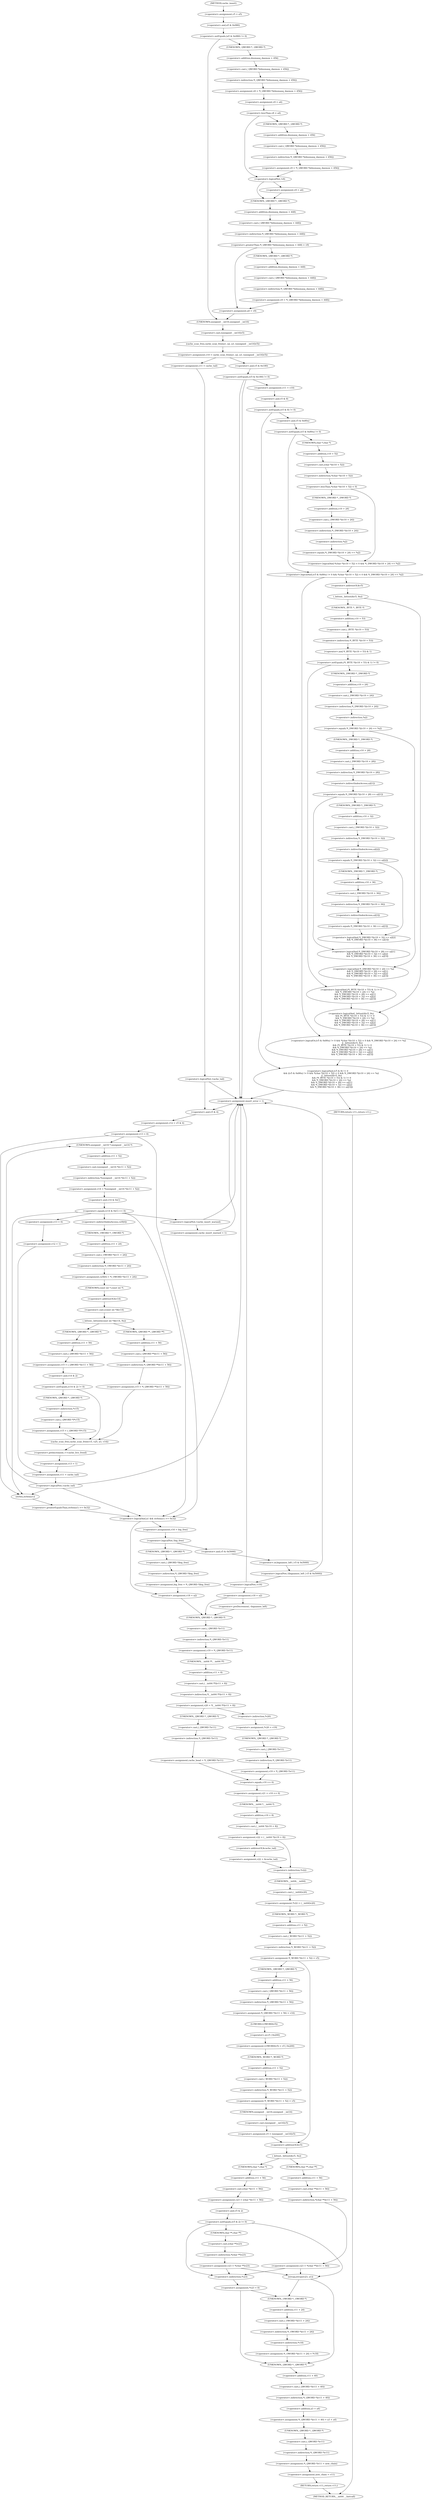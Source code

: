 digraph cache_insert {  
"1000142" [label = "(<operator>.assignment,v5 = a5)" ]
"1000146" [label = "(<operator>.notEquals,(a5 & 0x980) != 0)" ]
"1000147" [label = "(<operator>.and,a5 & 0x980)" ]
"1000152" [label = "(<operator>.assignment,v8 = *(_QWORD *)(dnsmasq_daemon + 456))" ]
"1000154" [label = "(<operator>.indirection,*(_QWORD *)(dnsmasq_daemon + 456))" ]
"1000155" [label = "(<operator>.cast,(_QWORD *)(dnsmasq_daemon + 456))" ]
"1000156" [label = "(UNKNOWN,_QWORD *,_QWORD *)" ]
"1000157" [label = "(<operator>.addition,dnsmasq_daemon + 456)" ]
"1000160" [label = "(<operator>.assignment,v9 = a4)" ]
"1000164" [label = "(<operator>.lessThan,v8 < a4)" ]
"1000167" [label = "(<operator>.assignment,v9 = *(_QWORD *)(dnsmasq_daemon + 456))" ]
"1000169" [label = "(<operator>.indirection,*(_QWORD *)(dnsmasq_daemon + 456))" ]
"1000170" [label = "(<operator>.cast,(_QWORD *)(dnsmasq_daemon + 456))" ]
"1000171" [label = "(UNKNOWN,_QWORD *,_QWORD *)" ]
"1000172" [label = "(<operator>.addition,dnsmasq_daemon + 456)" ]
"1000176" [label = "(<operator>.logicalNot,!v8)" ]
"1000178" [label = "(<operator>.assignment,v9 = a4)" ]
"1000182" [label = "(<operator>.greaterThan,*(_QWORD *)(dnsmasq_daemon + 448) > v9)" ]
"1000183" [label = "(<operator>.indirection,*(_QWORD *)(dnsmasq_daemon + 448))" ]
"1000184" [label = "(<operator>.cast,(_QWORD *)(dnsmasq_daemon + 448))" ]
"1000185" [label = "(UNKNOWN,_QWORD *,_QWORD *)" ]
"1000186" [label = "(<operator>.addition,dnsmasq_daemon + 448)" ]
"1000190" [label = "(<operator>.assignment,v9 = *(_QWORD *)(dnsmasq_daemon + 448))" ]
"1000192" [label = "(<operator>.indirection,*(_QWORD *)(dnsmasq_daemon + 448))" ]
"1000193" [label = "(<operator>.cast,(_QWORD *)(dnsmasq_daemon + 448))" ]
"1000194" [label = "(UNKNOWN,_QWORD *,_QWORD *)" ]
"1000195" [label = "(<operator>.addition,dnsmasq_daemon + 448)" ]
"1000198" [label = "(<operator>.assignment,a4 = v9)" ]
"1000204" [label = "(<operator>.assignment,v10 = cache_scan_free(a1, a2, a3, (unsigned __int16)v5))" ]
"1000206" [label = "(cache_scan_free,cache_scan_free(a1, a2, a3, (unsigned __int16)v5))" ]
"1000210" [label = "(<operator>.cast,(unsigned __int16)v5)" ]
"1000211" [label = "(UNKNOWN,unsigned __int16,unsigned __int16)" ]
"1000217" [label = "(<operator>.notEquals,(v5 & 0x180) != 0)" ]
"1000218" [label = "(<operator>.and,v5 & 0x180)" ]
"1000226" [label = "(<operator>.assignment,v11 = v10)" ]
"1000230" [label = "(<operator>.logicalAnd,(v5 & 8) != 0\n          && ((v5 & 0x80u) != 0 && *(char *)(v10 + 52) < 0 && *(_DWORD *)(v10 + 24) == *a2\n           || _bittest(&v5, 8u)\n           && (*(_BYTE *)(v10 + 53) & 1) != 0\n           && *(_DWORD *)(v10 + 24) == *a2\n           && *(_DWORD *)(v10 + 28) == a2[1]\n           && *(_DWORD *)(v10 + 32) == a2[2]\n           && *(_DWORD *)(v10 + 36) == a2[3]))" ]
"1000231" [label = "(<operator>.notEquals,(v5 & 8) != 0)" ]
"1000232" [label = "(<operator>.and,v5 & 8)" ]
"1000236" [label = "(<operator>.logicalOr,(v5 & 0x80u) != 0 && *(char *)(v10 + 52) < 0 && *(_DWORD *)(v10 + 24) == *a2\n           || _bittest(&v5, 8u)\n           && (*(_BYTE *)(v10 + 53) & 1) != 0\n           && *(_DWORD *)(v10 + 24) == *a2\n           && *(_DWORD *)(v10 + 28) == a2[1]\n           && *(_DWORD *)(v10 + 32) == a2[2]\n           && *(_DWORD *)(v10 + 36) == a2[3])" ]
"1000237" [label = "(<operator>.logicalAnd,(v5 & 0x80u) != 0 && *(char *)(v10 + 52) < 0 && *(_DWORD *)(v10 + 24) == *a2)" ]
"1000238" [label = "(<operator>.notEquals,(v5 & 0x80u) != 0)" ]
"1000239" [label = "(<operator>.and,v5 & 0x80u)" ]
"1000243" [label = "(<operator>.logicalAnd,*(char *)(v10 + 52) < 0 && *(_DWORD *)(v10 + 24) == *a2)" ]
"1000244" [label = "(<operator>.lessThan,*(char *)(v10 + 52) < 0)" ]
"1000245" [label = "(<operator>.indirection,*(char *)(v10 + 52))" ]
"1000246" [label = "(<operator>.cast,(char *)(v10 + 52))" ]
"1000247" [label = "(UNKNOWN,char *,char *)" ]
"1000248" [label = "(<operator>.addition,v10 + 52)" ]
"1000252" [label = "(<operator>.equals,*(_DWORD *)(v10 + 24) == *a2)" ]
"1000253" [label = "(<operator>.indirection,*(_DWORD *)(v10 + 24))" ]
"1000254" [label = "(<operator>.cast,(_DWORD *)(v10 + 24))" ]
"1000255" [label = "(UNKNOWN,_DWORD *,_DWORD *)" ]
"1000256" [label = "(<operator>.addition,v10 + 24)" ]
"1000259" [label = "(<operator>.indirection,*a2)" ]
"1000261" [label = "(<operator>.logicalAnd,_bittest(&v5, 8u)\n           && (*(_BYTE *)(v10 + 53) & 1) != 0\n           && *(_DWORD *)(v10 + 24) == *a2\n           && *(_DWORD *)(v10 + 28) == a2[1]\n           && *(_DWORD *)(v10 + 32) == a2[2]\n           && *(_DWORD *)(v10 + 36) == a2[3])" ]
"1000262" [label = "(_bittest,_bittest(&v5, 8u))" ]
"1000263" [label = "(<operator>.addressOf,&v5)" ]
"1000266" [label = "(<operator>.logicalAnd,(*(_BYTE *)(v10 + 53) & 1) != 0\n           && *(_DWORD *)(v10 + 24) == *a2\n           && *(_DWORD *)(v10 + 28) == a2[1]\n           && *(_DWORD *)(v10 + 32) == a2[2]\n           && *(_DWORD *)(v10 + 36) == a2[3])" ]
"1000267" [label = "(<operator>.notEquals,(*(_BYTE *)(v10 + 53) & 1) != 0)" ]
"1000268" [label = "(<operator>.and,*(_BYTE *)(v10 + 53) & 1)" ]
"1000269" [label = "(<operator>.indirection,*(_BYTE *)(v10 + 53))" ]
"1000270" [label = "(<operator>.cast,(_BYTE *)(v10 + 53))" ]
"1000271" [label = "(UNKNOWN,_BYTE *,_BYTE *)" ]
"1000272" [label = "(<operator>.addition,v10 + 53)" ]
"1000277" [label = "(<operator>.logicalAnd,*(_DWORD *)(v10 + 24) == *a2\n           && *(_DWORD *)(v10 + 28) == a2[1]\n           && *(_DWORD *)(v10 + 32) == a2[2]\n           && *(_DWORD *)(v10 + 36) == a2[3])" ]
"1000278" [label = "(<operator>.equals,*(_DWORD *)(v10 + 24) == *a2)" ]
"1000279" [label = "(<operator>.indirection,*(_DWORD *)(v10 + 24))" ]
"1000280" [label = "(<operator>.cast,(_DWORD *)(v10 + 24))" ]
"1000281" [label = "(UNKNOWN,_DWORD *,_DWORD *)" ]
"1000282" [label = "(<operator>.addition,v10 + 24)" ]
"1000285" [label = "(<operator>.indirection,*a2)" ]
"1000287" [label = "(<operator>.logicalAnd,*(_DWORD *)(v10 + 28) == a2[1]\n           && *(_DWORD *)(v10 + 32) == a2[2]\n           && *(_DWORD *)(v10 + 36) == a2[3])" ]
"1000288" [label = "(<operator>.equals,*(_DWORD *)(v10 + 28) == a2[1])" ]
"1000289" [label = "(<operator>.indirection,*(_DWORD *)(v10 + 28))" ]
"1000290" [label = "(<operator>.cast,(_DWORD *)(v10 + 28))" ]
"1000291" [label = "(UNKNOWN,_DWORD *,_DWORD *)" ]
"1000292" [label = "(<operator>.addition,v10 + 28)" ]
"1000295" [label = "(<operator>.indirectIndexAccess,a2[1])" ]
"1000298" [label = "(<operator>.logicalAnd,*(_DWORD *)(v10 + 32) == a2[2]\n           && *(_DWORD *)(v10 + 36) == a2[3])" ]
"1000299" [label = "(<operator>.equals,*(_DWORD *)(v10 + 32) == a2[2])" ]
"1000300" [label = "(<operator>.indirection,*(_DWORD *)(v10 + 32))" ]
"1000301" [label = "(<operator>.cast,(_DWORD *)(v10 + 32))" ]
"1000302" [label = "(UNKNOWN,_DWORD *,_DWORD *)" ]
"1000303" [label = "(<operator>.addition,v10 + 32)" ]
"1000306" [label = "(<operator>.indirectIndexAccess,a2[2])" ]
"1000309" [label = "(<operator>.equals,*(_DWORD *)(v10 + 36) == a2[3])" ]
"1000310" [label = "(<operator>.indirection,*(_DWORD *)(v10 + 36))" ]
"1000311" [label = "(<operator>.cast,(_DWORD *)(v10 + 36))" ]
"1000312" [label = "(UNKNOWN,_DWORD *,_DWORD *)" ]
"1000313" [label = "(<operator>.addition,v10 + 36)" ]
"1000316" [label = "(<operator>.indirectIndexAccess,a2[3])" ]
"1000320" [label = "(RETURN,return v11;,return v11;)" ]
"1000323" [label = "(<operator>.assignment,v11 = cache_tail)" ]
"1000327" [label = "(<operator>.logicalNot,!cache_tail)" ]
"1000331" [label = "(<operator>.assignment,insert_error = 1)" ]
"1000335" [label = "(<operator>.assignment,v12 = v5 & 4)" ]
"1000337" [label = "(<operator>.and,v5 & 4)" ]
"1000340" [label = "(<operator>.assignment,v13 = 0)" ]
"1000346" [label = "(<operator>.assignment,v14 = *(unsigned __int16 *)(v11 + 52))" ]
"1000348" [label = "(<operator>.indirection,*(unsigned __int16 *)(v11 + 52))" ]
"1000349" [label = "(<operator>.cast,(unsigned __int16 *)(v11 + 52))" ]
"1000350" [label = "(UNKNOWN,unsigned __int16 *,unsigned __int16 *)" ]
"1000351" [label = "(<operator>.addition,v11 + 52)" ]
"1000355" [label = "(<operator>.equals,(v14 & 0xC) == 0)" ]
"1000356" [label = "(<operator>.and,v14 & 0xC)" ]
"1000365" [label = "(<operator>.logicalNot,!cache_insert_warned)" ]
"1000368" [label = "(<operator>.assignment,cache_insert_warned = 1)" ]
"1000375" [label = "(<operator>.assignment,v25[0] = *(_OWORD *)(v11 + 24))" ]
"1000376" [label = "(<operator>.indirectIndexAccess,v25[0])" ]
"1000379" [label = "(<operator>.indirection,*(_OWORD *)(v11 + 24))" ]
"1000380" [label = "(<operator>.cast,(_OWORD *)(v11 + 24))" ]
"1000381" [label = "(UNKNOWN,_OWORD *,_OWORD *)" ]
"1000382" [label = "(<operator>.addition,v11 + 24)" ]
"1000386" [label = "(_bittest,_bittest((const int *)&v14, 9u))" ]
"1000387" [label = "(<operator>.cast,(const int *)&v14)" ]
"1000388" [label = "(UNKNOWN,const int *,const int *)" ]
"1000389" [label = "(<operator>.addressOf,&v14)" ]
"1000393" [label = "(<operator>.assignment,v15 = *(_QWORD **)(v11 + 56))" ]
"1000395" [label = "(<operator>.indirection,*(_QWORD **)(v11 + 56))" ]
"1000396" [label = "(<operator>.cast,(_QWORD **)(v11 + 56))" ]
"1000397" [label = "(UNKNOWN,_QWORD **,_QWORD **)" ]
"1000398" [label = "(<operator>.addition,v11 + 56)" ]
"1000403" [label = "(<operator>.assignment,v15 = (_QWORD *)(v11 + 56))" ]
"1000405" [label = "(<operator>.cast,(_QWORD *)(v11 + 56))" ]
"1000406" [label = "(UNKNOWN,_QWORD *,_QWORD *)" ]
"1000407" [label = "(<operator>.addition,v11 + 56)" ]
"1000411" [label = "(<operator>.notEquals,(v14 & 2) != 0)" ]
"1000412" [label = "(<operator>.and,v14 & 2)" ]
"1000416" [label = "(<operator>.assignment,v15 = (_QWORD *)*v15)" ]
"1000418" [label = "(<operator>.cast,(_QWORD *)*v15)" ]
"1000419" [label = "(UNKNOWN,_QWORD *,_QWORD *)" ]
"1000420" [label = "(<operator>.indirection,*v15)" ]
"1000422" [label = "(cache_scan_free,cache_scan_free(v15, v25, a3, v14))" ]
"1000427" [label = "(<operator>.preIncrement,++cache_live_freed)" ]
"1000429" [label = "(<operator>.assignment,v13 = 1)" ]
"1000434" [label = "(<operator>.assignment,v13 = 0)" ]
"1000437" [label = "(<operator>.assignment,v12 = 1)" ]
"1000440" [label = "(<operator>.assignment,v11 = cache_tail)" ]
"1000444" [label = "(<operator>.logicalNot,!cache_tail)" ]
"1000448" [label = "(<operator>.logicalAnd,a1 && strlen(a1) >= 0x32)" ]
"1000450" [label = "(<operator>.greaterEqualsThan,strlen(a1) >= 0x32)" ]
"1000451" [label = "(strlen,strlen(a1))" ]
"1000455" [label = "(<operator>.assignment,v16 = big_free)" ]
"1000459" [label = "(<operator>.logicalNot,!big_free)" ]
"1000463" [label = "(<operator>.logicalNot,!(bignames_left | v5 & 0x5000))" ]
"1000464" [label = "(<operator>.or,bignames_left | v5 & 0x5000)" ]
"1000466" [label = "(<operator>.and,v5 & 0x5000)" ]
"1000471" [label = "(<operator>.logicalNot,!v16)" ]
"1000474" [label = "(<operator>.assignment,v18 = a2)" ]
"1000479" [label = "(<operator>.preDecrement,--bignames_left)" ]
"1000482" [label = "(<operator>.assignment,big_free = *(_QWORD *)big_free)" ]
"1000484" [label = "(<operator>.indirection,*(_QWORD *)big_free)" ]
"1000485" [label = "(<operator>.cast,(_QWORD *)big_free)" ]
"1000486" [label = "(UNKNOWN,_QWORD *,_QWORD *)" ]
"1000491" [label = "(<operator>.assignment,v18 = a2)" ]
"1000495" [label = "(<operator>.assignment,v19 = *(_QWORD *)v11)" ]
"1000497" [label = "(<operator>.indirection,*(_QWORD *)v11)" ]
"1000498" [label = "(<operator>.cast,(_QWORD *)v11)" ]
"1000499" [label = "(UNKNOWN,_QWORD *,_QWORD *)" ]
"1000501" [label = "(<operator>.assignment,v20 = *(__int64 **)(v11 + 8))" ]
"1000503" [label = "(<operator>.indirection,*(__int64 **)(v11 + 8))" ]
"1000504" [label = "(<operator>.cast,(__int64 **)(v11 + 8))" ]
"1000505" [label = "(UNKNOWN,__int64 **,__int64 **)" ]
"1000506" [label = "(<operator>.addition,v11 + 8)" ]
"1000512" [label = "(<operator>.assignment,*v20 = v19)" ]
"1000513" [label = "(<operator>.indirection,*v20)" ]
"1000516" [label = "(<operator>.assignment,v19 = *(_QWORD *)v11)" ]
"1000518" [label = "(<operator>.indirection,*(_QWORD *)v11)" ]
"1000519" [label = "(<operator>.cast,(_QWORD *)v11)" ]
"1000520" [label = "(UNKNOWN,_QWORD *,_QWORD *)" ]
"1000524" [label = "(<operator>.assignment,cache_head = *(_QWORD *)v11)" ]
"1000526" [label = "(<operator>.indirection,*(_QWORD *)v11)" ]
"1000527" [label = "(<operator>.cast,(_QWORD *)v11)" ]
"1000528" [label = "(UNKNOWN,_QWORD *,_QWORD *)" ]
"1000530" [label = "(<operator>.assignment,v21 = v19 == 0)" ]
"1000532" [label = "(<operator>.equals,v19 == 0)" ]
"1000535" [label = "(<operator>.assignment,v22 = (__int64 *)(v19 + 8))" ]
"1000537" [label = "(<operator>.cast,(__int64 *)(v19 + 8))" ]
"1000538" [label = "(UNKNOWN,__int64 *,__int64 *)" ]
"1000539" [label = "(<operator>.addition,v19 + 8)" ]
"1000544" [label = "(<operator>.assignment,v22 = &cache_tail)" ]
"1000546" [label = "(<operator>.addressOf,&cache_tail)" ]
"1000548" [label = "(<operator>.assignment,*v22 = (__int64)v20)" ]
"1000549" [label = "(<operator>.indirection,*v22)" ]
"1000551" [label = "(<operator>.cast,(__int64)v20)" ]
"1000552" [label = "(UNKNOWN,__int64,__int64)" ]
"1000554" [label = "(<operator>.assignment,*(_WORD *)(v11 + 52) = v5)" ]
"1000555" [label = "(<operator>.indirection,*(_WORD *)(v11 + 52))" ]
"1000556" [label = "(<operator>.cast,(_WORD *)(v11 + 52))" ]
"1000557" [label = "(UNKNOWN,_WORD *,_WORD *)" ]
"1000558" [label = "(<operator>.addition,v11 + 52)" ]
"1000565" [label = "(<operator>.assignment,*(_QWORD *)(v11 + 56) = v16)" ]
"1000566" [label = "(<operator>.indirection,*(_QWORD *)(v11 + 56))" ]
"1000567" [label = "(<operator>.cast,(_QWORD *)(v11 + 56))" ]
"1000568" [label = "(UNKNOWN,_QWORD *,_QWORD *)" ]
"1000569" [label = "(<operator>.addition,v11 + 56)" ]
"1000573" [label = "(<operator>.assignment,LOWORD(v5) = v5 | 0x200)" ]
"1000574" [label = "(LOWORD,LOWORD(v5))" ]
"1000576" [label = "(<operator>.or,v5 | 0x200)" ]
"1000579" [label = "(<operator>.assignment,*(_WORD *)(v11 + 52) = v5)" ]
"1000580" [label = "(<operator>.indirection,*(_WORD *)(v11 + 52))" ]
"1000581" [label = "(<operator>.cast,(_WORD *)(v11 + 52))" ]
"1000582" [label = "(UNKNOWN,_WORD *,_WORD *)" ]
"1000583" [label = "(<operator>.addition,v11 + 52)" ]
"1000587" [label = "(<operator>.assignment,v5 = (unsigned __int16)v5)" ]
"1000589" [label = "(<operator>.cast,(unsigned __int16)v5)" ]
"1000590" [label = "(UNKNOWN,unsigned __int16,unsigned __int16)" ]
"1000593" [label = "(_bittest,_bittest(&v5, 9u))" ]
"1000594" [label = "(<operator>.addressOf,&v5)" ]
"1000598" [label = "(<operator>.assignment,v23 = *(char **)(v11 + 56))" ]
"1000600" [label = "(<operator>.indirection,*(char **)(v11 + 56))" ]
"1000601" [label = "(<operator>.cast,(char **)(v11 + 56))" ]
"1000602" [label = "(UNKNOWN,char **,char **)" ]
"1000603" [label = "(<operator>.addition,v11 + 56)" ]
"1000608" [label = "(<operator>.assignment,v23 = (char *)(v11 + 56))" ]
"1000610" [label = "(<operator>.cast,(char *)(v11 + 56))" ]
"1000611" [label = "(UNKNOWN,char *,char *)" ]
"1000612" [label = "(<operator>.addition,v11 + 56)" ]
"1000616" [label = "(<operator>.notEquals,(v5 & 2) != 0)" ]
"1000617" [label = "(<operator>.and,v5 & 2)" ]
"1000621" [label = "(<operator>.assignment,v23 = *(char **)v23)" ]
"1000623" [label = "(<operator>.indirection,*(char **)v23)" ]
"1000624" [label = "(<operator>.cast,(char **)v23)" ]
"1000625" [label = "(UNKNOWN,char **,char **)" ]
"1000629" [label = "(strcpy,strcpy(v23, a1))" ]
"1000633" [label = "(<operator>.assignment,*v23 = 0)" ]
"1000634" [label = "(<operator>.indirection,*v23)" ]
"1000639" [label = "(<operator>.assignment,*(_OWORD *)(v11 + 24) = *v18)" ]
"1000640" [label = "(<operator>.indirection,*(_OWORD *)(v11 + 24))" ]
"1000641" [label = "(<operator>.cast,(_OWORD *)(v11 + 24))" ]
"1000642" [label = "(UNKNOWN,_OWORD *,_OWORD *)" ]
"1000643" [label = "(<operator>.addition,v11 + 24)" ]
"1000646" [label = "(<operator>.indirection,*v18)" ]
"1000648" [label = "(<operator>.assignment,*(_QWORD *)(v11 + 40) = a3 + a4)" ]
"1000649" [label = "(<operator>.indirection,*(_QWORD *)(v11 + 40))" ]
"1000650" [label = "(<operator>.cast,(_QWORD *)(v11 + 40))" ]
"1000651" [label = "(UNKNOWN,_QWORD *,_QWORD *)" ]
"1000652" [label = "(<operator>.addition,v11 + 40)" ]
"1000655" [label = "(<operator>.addition,a3 + a4)" ]
"1000658" [label = "(<operator>.assignment,*(_QWORD *)v11 = new_chain)" ]
"1000659" [label = "(<operator>.indirection,*(_QWORD *)v11)" ]
"1000660" [label = "(<operator>.cast,(_QWORD *)v11)" ]
"1000661" [label = "(UNKNOWN,_QWORD *,_QWORD *)" ]
"1000664" [label = "(<operator>.assignment,new_chain = v11)" ]
"1000667" [label = "(RETURN,return v11;,return v11;)" ]
"1000118" [label = "(METHOD,cache_insert)" ]
"1000669" [label = "(METHOD_RETURN,__int64 __fastcall)" ]
  "1000142" -> "1000147" 
  "1000146" -> "1000156" 
  "1000146" -> "1000211" 
  "1000147" -> "1000146" 
  "1000152" -> "1000160" 
  "1000154" -> "1000152" 
  "1000155" -> "1000154" 
  "1000156" -> "1000157" 
  "1000157" -> "1000155" 
  "1000160" -> "1000164" 
  "1000164" -> "1000171" 
  "1000164" -> "1000176" 
  "1000167" -> "1000176" 
  "1000169" -> "1000167" 
  "1000170" -> "1000169" 
  "1000171" -> "1000172" 
  "1000172" -> "1000170" 
  "1000176" -> "1000185" 
  "1000176" -> "1000178" 
  "1000178" -> "1000185" 
  "1000182" -> "1000194" 
  "1000182" -> "1000198" 
  "1000183" -> "1000182" 
  "1000184" -> "1000183" 
  "1000185" -> "1000186" 
  "1000186" -> "1000184" 
  "1000190" -> "1000198" 
  "1000192" -> "1000190" 
  "1000193" -> "1000192" 
  "1000194" -> "1000195" 
  "1000195" -> "1000193" 
  "1000198" -> "1000211" 
  "1000204" -> "1000218" 
  "1000204" -> "1000323" 
  "1000206" -> "1000204" 
  "1000210" -> "1000206" 
  "1000211" -> "1000210" 
  "1000217" -> "1000226" 
  "1000217" -> "1000331" 
  "1000217" -> "1000331" 
  "1000218" -> "1000217" 
  "1000226" -> "1000232" 
  "1000230" -> "1000320" 
  "1000230" -> "1000331" 
  "1000231" -> "1000230" 
  "1000231" -> "1000239" 
  "1000232" -> "1000231" 
  "1000236" -> "1000230" 
  "1000237" -> "1000236" 
  "1000237" -> "1000263" 
  "1000238" -> "1000247" 
  "1000238" -> "1000237" 
  "1000239" -> "1000238" 
  "1000243" -> "1000237" 
  "1000244" -> "1000255" 
  "1000244" -> "1000243" 
  "1000245" -> "1000244" 
  "1000246" -> "1000245" 
  "1000247" -> "1000248" 
  "1000248" -> "1000246" 
  "1000252" -> "1000243" 
  "1000253" -> "1000259" 
  "1000254" -> "1000253" 
  "1000255" -> "1000256" 
  "1000256" -> "1000254" 
  "1000259" -> "1000252" 
  "1000261" -> "1000236" 
  "1000262" -> "1000271" 
  "1000262" -> "1000261" 
  "1000263" -> "1000262" 
  "1000266" -> "1000261" 
  "1000267" -> "1000281" 
  "1000267" -> "1000266" 
  "1000268" -> "1000267" 
  "1000269" -> "1000268" 
  "1000270" -> "1000269" 
  "1000271" -> "1000272" 
  "1000272" -> "1000270" 
  "1000277" -> "1000266" 
  "1000278" -> "1000291" 
  "1000278" -> "1000277" 
  "1000279" -> "1000285" 
  "1000280" -> "1000279" 
  "1000281" -> "1000282" 
  "1000282" -> "1000280" 
  "1000285" -> "1000278" 
  "1000287" -> "1000277" 
  "1000288" -> "1000302" 
  "1000288" -> "1000287" 
  "1000289" -> "1000295" 
  "1000290" -> "1000289" 
  "1000291" -> "1000292" 
  "1000292" -> "1000290" 
  "1000295" -> "1000288" 
  "1000298" -> "1000287" 
  "1000299" -> "1000312" 
  "1000299" -> "1000298" 
  "1000300" -> "1000306" 
  "1000301" -> "1000300" 
  "1000302" -> "1000303" 
  "1000303" -> "1000301" 
  "1000306" -> "1000299" 
  "1000309" -> "1000298" 
  "1000310" -> "1000316" 
  "1000311" -> "1000310" 
  "1000312" -> "1000313" 
  "1000313" -> "1000311" 
  "1000316" -> "1000309" 
  "1000320" -> "1000669" 
  "1000323" -> "1000327" 
  "1000327" -> "1000331" 
  "1000327" -> "1000337" 
  "1000331" -> "1000337" 
  "1000335" -> "1000340" 
  "1000337" -> "1000335" 
  "1000340" -> "1000350" 
  "1000340" -> "1000448" 
  "1000340" -> "1000451" 
  "1000346" -> "1000356" 
  "1000348" -> "1000346" 
  "1000349" -> "1000348" 
  "1000350" -> "1000351" 
  "1000351" -> "1000349" 
  "1000355" -> "1000448" 
  "1000355" -> "1000451" 
  "1000355" -> "1000365" 
  "1000355" -> "1000376" 
  "1000355" -> "1000434" 
  "1000356" -> "1000355" 
  "1000365" -> "1000368" 
  "1000365" -> "1000331" 
  "1000368" -> "1000331" 
  "1000375" -> "1000388" 
  "1000376" -> "1000381" 
  "1000379" -> "1000375" 
  "1000380" -> "1000379" 
  "1000381" -> "1000382" 
  "1000382" -> "1000380" 
  "1000386" -> "1000397" 
  "1000386" -> "1000406" 
  "1000387" -> "1000386" 
  "1000388" -> "1000389" 
  "1000389" -> "1000387" 
  "1000393" -> "1000422" 
  "1000395" -> "1000393" 
  "1000396" -> "1000395" 
  "1000397" -> "1000398" 
  "1000398" -> "1000396" 
  "1000403" -> "1000412" 
  "1000405" -> "1000403" 
  "1000406" -> "1000407" 
  "1000407" -> "1000405" 
  "1000411" -> "1000419" 
  "1000411" -> "1000422" 
  "1000412" -> "1000411" 
  "1000416" -> "1000422" 
  "1000418" -> "1000416" 
  "1000419" -> "1000420" 
  "1000420" -> "1000418" 
  "1000422" -> "1000427" 
  "1000427" -> "1000429" 
  "1000429" -> "1000440" 
  "1000434" -> "1000437" 
  "1000437" -> "1000440" 
  "1000440" -> "1000444" 
  "1000444" -> "1000350" 
  "1000444" -> "1000448" 
  "1000444" -> "1000451" 
  "1000444" -> "1000331" 
  "1000448" -> "1000455" 
  "1000448" -> "1000491" 
  "1000450" -> "1000448" 
  "1000451" -> "1000450" 
  "1000455" -> "1000459" 
  "1000459" -> "1000466" 
  "1000459" -> "1000486" 
  "1000463" -> "1000331" 
  "1000463" -> "1000471" 
  "1000464" -> "1000463" 
  "1000466" -> "1000464" 
  "1000471" -> "1000331" 
  "1000471" -> "1000474" 
  "1000474" -> "1000479" 
  "1000474" -> "1000499" 
  "1000479" -> "1000499" 
  "1000482" -> "1000491" 
  "1000484" -> "1000482" 
  "1000485" -> "1000484" 
  "1000486" -> "1000485" 
  "1000491" -> "1000499" 
  "1000495" -> "1000505" 
  "1000497" -> "1000495" 
  "1000498" -> "1000497" 
  "1000499" -> "1000498" 
  "1000501" -> "1000513" 
  "1000501" -> "1000528" 
  "1000503" -> "1000501" 
  "1000504" -> "1000503" 
  "1000505" -> "1000506" 
  "1000506" -> "1000504" 
  "1000512" -> "1000520" 
  "1000513" -> "1000512" 
  "1000516" -> "1000532" 
  "1000518" -> "1000516" 
  "1000519" -> "1000518" 
  "1000520" -> "1000519" 
  "1000524" -> "1000532" 
  "1000526" -> "1000524" 
  "1000527" -> "1000526" 
  "1000528" -> "1000527" 
  "1000530" -> "1000538" 
  "1000532" -> "1000530" 
  "1000535" -> "1000546" 
  "1000535" -> "1000549" 
  "1000537" -> "1000535" 
  "1000538" -> "1000539" 
  "1000539" -> "1000537" 
  "1000544" -> "1000549" 
  "1000546" -> "1000544" 
  "1000548" -> "1000557" 
  "1000549" -> "1000552" 
  "1000551" -> "1000548" 
  "1000552" -> "1000551" 
  "1000554" -> "1000568" 
  "1000554" -> "1000594" 
  "1000555" -> "1000554" 
  "1000556" -> "1000555" 
  "1000557" -> "1000558" 
  "1000558" -> "1000556" 
  "1000565" -> "1000574" 
  "1000566" -> "1000565" 
  "1000567" -> "1000566" 
  "1000568" -> "1000569" 
  "1000569" -> "1000567" 
  "1000573" -> "1000582" 
  "1000574" -> "1000576" 
  "1000576" -> "1000573" 
  "1000579" -> "1000590" 
  "1000580" -> "1000579" 
  "1000581" -> "1000580" 
  "1000582" -> "1000583" 
  "1000583" -> "1000581" 
  "1000587" -> "1000594" 
  "1000589" -> "1000587" 
  "1000590" -> "1000589" 
  "1000593" -> "1000602" 
  "1000593" -> "1000611" 
  "1000594" -> "1000593" 
  "1000598" -> "1000629" 
  "1000598" -> "1000634" 
  "1000600" -> "1000598" 
  "1000601" -> "1000600" 
  "1000602" -> "1000603" 
  "1000603" -> "1000601" 
  "1000608" -> "1000617" 
  "1000610" -> "1000608" 
  "1000611" -> "1000612" 
  "1000612" -> "1000610" 
  "1000616" -> "1000625" 
  "1000616" -> "1000629" 
  "1000616" -> "1000634" 
  "1000617" -> "1000616" 
  "1000621" -> "1000629" 
  "1000621" -> "1000634" 
  "1000623" -> "1000621" 
  "1000624" -> "1000623" 
  "1000625" -> "1000624" 
  "1000629" -> "1000642" 
  "1000629" -> "1000651" 
  "1000633" -> "1000642" 
  "1000633" -> "1000651" 
  "1000634" -> "1000633" 
  "1000639" -> "1000651" 
  "1000640" -> "1000646" 
  "1000641" -> "1000640" 
  "1000642" -> "1000643" 
  "1000643" -> "1000641" 
  "1000646" -> "1000639" 
  "1000648" -> "1000661" 
  "1000649" -> "1000655" 
  "1000650" -> "1000649" 
  "1000651" -> "1000652" 
  "1000652" -> "1000650" 
  "1000655" -> "1000648" 
  "1000658" -> "1000664" 
  "1000659" -> "1000658" 
  "1000660" -> "1000659" 
  "1000661" -> "1000660" 
  "1000664" -> "1000667" 
  "1000667" -> "1000669" 
  "1000118" -> "1000142" 
}

